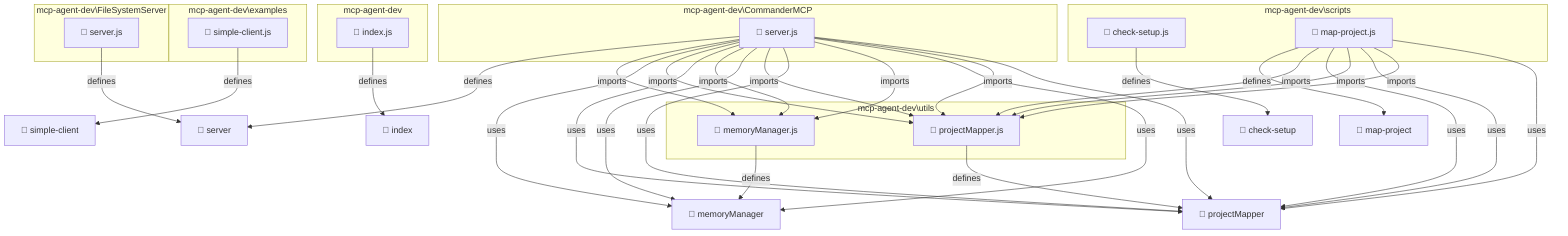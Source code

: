 graph TD;
  F0["📄 server.js"];
  C1["🧩 server"];
  F2["📄 simple-client.js"];
  C3["🧩 simple-client"];
  F4["📄 server.js"];
  F5["📄 index.js"];
  C6["🧩 index"];
  F7["📄 check-setup.js"];
  C8["🧩 check-setup"];
  F9["📄 map-project.js"];
  C10["🧩 map-project"];
  F11["📄 memoryManager.js"];
  C12["🧩 memoryManager"];
  F13["📄 projectMapper.js"];
  C14["🧩 projectMapper"];
  F0 -->|defines| C1;
  F2 -->|defines| C3;
  F4 -->|defines| C1;
  F5 -->|defines| C6;
  F7 -->|defines| C8;
  F9 -->|defines| C10;
  F11 -->|defines| C12;
  F13 -->|defines| C14;
  F0 -->|imports| F11;
  F0 -->|uses| C12;
  F0 -->|imports| F13;
  F0 -->|uses| C14;
  F9 -->|imports| F13;
  F9 -->|uses| C14;
  F0 -->|imports| F11;
  F0 -->|uses| C12;
  F0 -->|imports| F13;
  F0 -->|uses| C14;
  F9 -->|imports| F13;
  F9 -->|uses| C14;
  F0 -->|imports| F11;
  F0 -->|uses| C12;
  F0 -->|imports| F13;
  F0 -->|uses| C14;
  F9 -->|imports| F13;
  F9 -->|uses| C14;
  subgraph "mcp-agent-dev\CommanderMCP"
    F0
  end
  subgraph "mcp-agent-dev\examples"
    F2
  end
  subgraph "mcp-agent-dev\FileSystemServer"
    F4
  end
  subgraph "mcp-agent-dev"
    F5
  end
  subgraph "mcp-agent-dev\scripts"
    F7
    F9
  end
  subgraph "mcp-agent-dev\utils"
    F11
    F13
  end